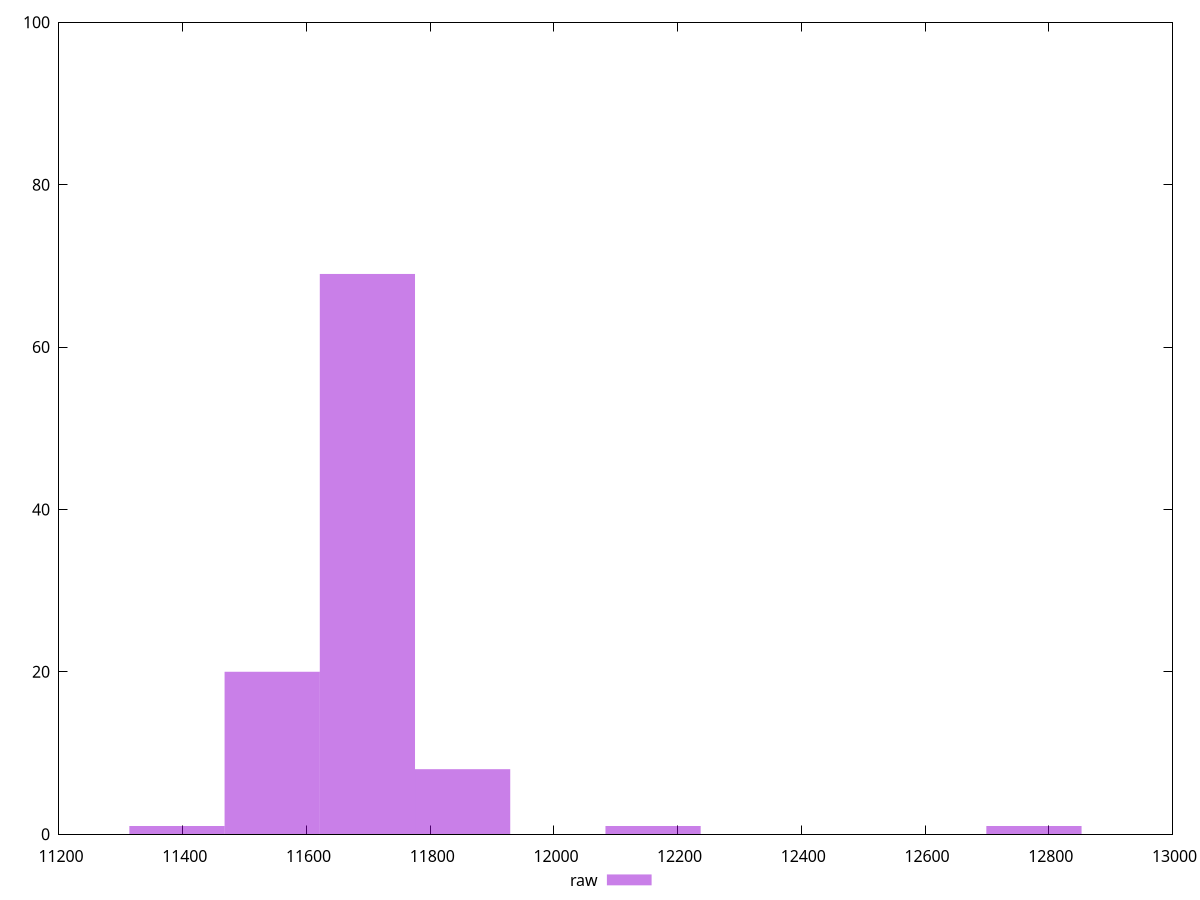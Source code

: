 reset
set terminal svg size 640, 490 enhanced background rgb 'white'
set output "report_00007_2020-12-11T15:55:29.892Z/metrics/samples/pages/raw/histogram.svg"

$raw <<EOF
12776.034870444191 1
11698.537953659743 69
11852.46608462895 8
11544.609822690534 20
12160.322346567364 1
11390.681691721327 1
EOF

set key outside below
set boxwidth 153.92813096920713
set yrange [0:100]
set style fill transparent solid 0.5 noborder

plot \
  $raw title "raw" with boxes, \


reset